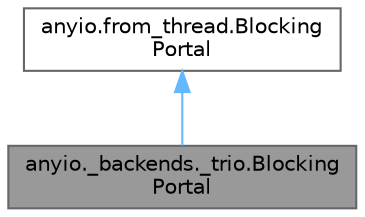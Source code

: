 digraph "anyio._backends._trio.BlockingPortal"
{
 // LATEX_PDF_SIZE
  bgcolor="transparent";
  edge [fontname=Helvetica,fontsize=10,labelfontname=Helvetica,labelfontsize=10];
  node [fontname=Helvetica,fontsize=10,shape=box,height=0.2,width=0.4];
  Node1 [id="Node000001",label="anyio._backends._trio.Blocking\lPortal",height=0.2,width=0.4,color="gray40", fillcolor="grey60", style="filled", fontcolor="black",tooltip=" "];
  Node2 -> Node1 [id="edge1_Node000001_Node000002",dir="back",color="steelblue1",style="solid",tooltip=" "];
  Node2 [id="Node000002",label="anyio.from_thread.Blocking\lPortal",height=0.2,width=0.4,color="gray40", fillcolor="white", style="filled",URL="$classanyio_1_1from__thread_1_1BlockingPortal.html",tooltip=" "];
}
